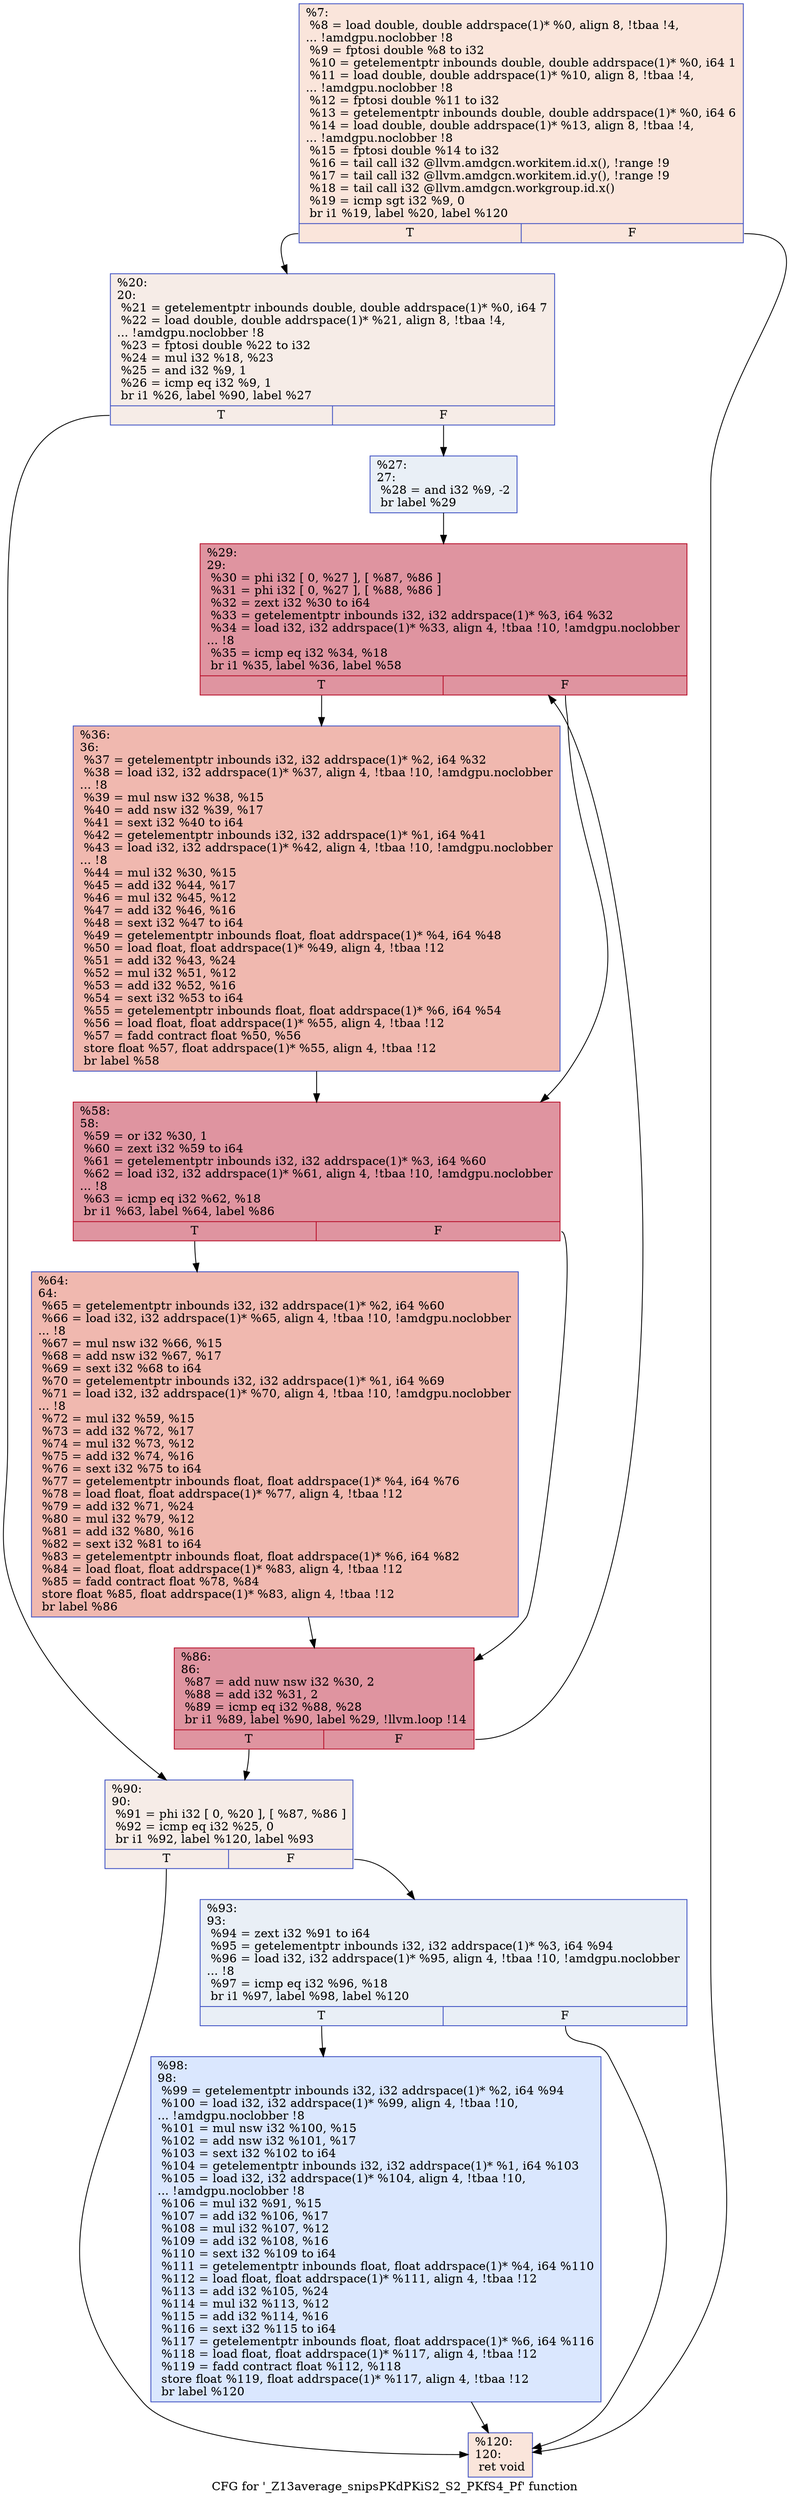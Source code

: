 digraph "CFG for '_Z13average_snipsPKdPKiS2_S2_PKfS4_Pf' function" {
	label="CFG for '_Z13average_snipsPKdPKiS2_S2_PKfS4_Pf' function";

	Node0x6211550 [shape=record,color="#3d50c3ff", style=filled, fillcolor="#f4c5ad70",label="{%7:\l  %8 = load double, double addrspace(1)* %0, align 8, !tbaa !4,\l... !amdgpu.noclobber !8\l  %9 = fptosi double %8 to i32\l  %10 = getelementptr inbounds double, double addrspace(1)* %0, i64 1\l  %11 = load double, double addrspace(1)* %10, align 8, !tbaa !4,\l... !amdgpu.noclobber !8\l  %12 = fptosi double %11 to i32\l  %13 = getelementptr inbounds double, double addrspace(1)* %0, i64 6\l  %14 = load double, double addrspace(1)* %13, align 8, !tbaa !4,\l... !amdgpu.noclobber !8\l  %15 = fptosi double %14 to i32\l  %16 = tail call i32 @llvm.amdgcn.workitem.id.x(), !range !9\l  %17 = tail call i32 @llvm.amdgcn.workitem.id.y(), !range !9\l  %18 = tail call i32 @llvm.amdgcn.workgroup.id.x()\l  %19 = icmp sgt i32 %9, 0\l  br i1 %19, label %20, label %120\l|{<s0>T|<s1>F}}"];
	Node0x6211550:s0 -> Node0x6214840;
	Node0x6211550:s1 -> Node0x62148d0;
	Node0x6214840 [shape=record,color="#3d50c3ff", style=filled, fillcolor="#ead5c970",label="{%20:\l20:                                               \l  %21 = getelementptr inbounds double, double addrspace(1)* %0, i64 7\l  %22 = load double, double addrspace(1)* %21, align 8, !tbaa !4,\l... !amdgpu.noclobber !8\l  %23 = fptosi double %22 to i32\l  %24 = mul i32 %18, %23\l  %25 = and i32 %9, 1\l  %26 = icmp eq i32 %9, 1\l  br i1 %26, label %90, label %27\l|{<s0>T|<s1>F}}"];
	Node0x6214840:s0 -> Node0x6214e10;
	Node0x6214840:s1 -> Node0x6214ea0;
	Node0x6214ea0 [shape=record,color="#3d50c3ff", style=filled, fillcolor="#cedaeb70",label="{%27:\l27:                                               \l  %28 = and i32 %9, -2\l  br label %29\l}"];
	Node0x6214ea0 -> Node0x6215070;
	Node0x6215070 [shape=record,color="#b70d28ff", style=filled, fillcolor="#b70d2870",label="{%29:\l29:                                               \l  %30 = phi i32 [ 0, %27 ], [ %87, %86 ]\l  %31 = phi i32 [ 0, %27 ], [ %88, %86 ]\l  %32 = zext i32 %30 to i64\l  %33 = getelementptr inbounds i32, i32 addrspace(1)* %3, i64 %32\l  %34 = load i32, i32 addrspace(1)* %33, align 4, !tbaa !10, !amdgpu.noclobber\l... !8\l  %35 = icmp eq i32 %34, %18\l  br i1 %35, label %36, label %58\l|{<s0>T|<s1>F}}"];
	Node0x6215070:s0 -> Node0x6215880;
	Node0x6215070:s1 -> Node0x6215910;
	Node0x6215880 [shape=record,color="#3d50c3ff", style=filled, fillcolor="#dc5d4a70",label="{%36:\l36:                                               \l  %37 = getelementptr inbounds i32, i32 addrspace(1)* %2, i64 %32\l  %38 = load i32, i32 addrspace(1)* %37, align 4, !tbaa !10, !amdgpu.noclobber\l... !8\l  %39 = mul nsw i32 %38, %15\l  %40 = add nsw i32 %39, %17\l  %41 = sext i32 %40 to i64\l  %42 = getelementptr inbounds i32, i32 addrspace(1)* %1, i64 %41\l  %43 = load i32, i32 addrspace(1)* %42, align 4, !tbaa !10, !amdgpu.noclobber\l... !8\l  %44 = mul i32 %30, %15\l  %45 = add i32 %44, %17\l  %46 = mul i32 %45, %12\l  %47 = add i32 %46, %16\l  %48 = sext i32 %47 to i64\l  %49 = getelementptr inbounds float, float addrspace(1)* %4, i64 %48\l  %50 = load float, float addrspace(1)* %49, align 4, !tbaa !12\l  %51 = add i32 %43, %24\l  %52 = mul i32 %51, %12\l  %53 = add i32 %52, %16\l  %54 = sext i32 %53 to i64\l  %55 = getelementptr inbounds float, float addrspace(1)* %6, i64 %54\l  %56 = load float, float addrspace(1)* %55, align 4, !tbaa !12\l  %57 = fadd contract float %50, %56\l  store float %57, float addrspace(1)* %55, align 4, !tbaa !12\l  br label %58\l}"];
	Node0x6215880 -> Node0x6215910;
	Node0x6215910 [shape=record,color="#b70d28ff", style=filled, fillcolor="#b70d2870",label="{%58:\l58:                                               \l  %59 = or i32 %30, 1\l  %60 = zext i32 %59 to i64\l  %61 = getelementptr inbounds i32, i32 addrspace(1)* %3, i64 %60\l  %62 = load i32, i32 addrspace(1)* %61, align 4, !tbaa !10, !amdgpu.noclobber\l... !8\l  %63 = icmp eq i32 %62, %18\l  br i1 %63, label %64, label %86\l|{<s0>T|<s1>F}}"];
	Node0x6215910:s0 -> Node0x62176c0;
	Node0x6215910:s1 -> Node0x6215160;
	Node0x62176c0 [shape=record,color="#3d50c3ff", style=filled, fillcolor="#dc5d4a70",label="{%64:\l64:                                               \l  %65 = getelementptr inbounds i32, i32 addrspace(1)* %2, i64 %60\l  %66 = load i32, i32 addrspace(1)* %65, align 4, !tbaa !10, !amdgpu.noclobber\l... !8\l  %67 = mul nsw i32 %66, %15\l  %68 = add nsw i32 %67, %17\l  %69 = sext i32 %68 to i64\l  %70 = getelementptr inbounds i32, i32 addrspace(1)* %1, i64 %69\l  %71 = load i32, i32 addrspace(1)* %70, align 4, !tbaa !10, !amdgpu.noclobber\l... !8\l  %72 = mul i32 %59, %15\l  %73 = add i32 %72, %17\l  %74 = mul i32 %73, %12\l  %75 = add i32 %74, %16\l  %76 = sext i32 %75 to i64\l  %77 = getelementptr inbounds float, float addrspace(1)* %4, i64 %76\l  %78 = load float, float addrspace(1)* %77, align 4, !tbaa !12\l  %79 = add i32 %71, %24\l  %80 = mul i32 %79, %12\l  %81 = add i32 %80, %16\l  %82 = sext i32 %81 to i64\l  %83 = getelementptr inbounds float, float addrspace(1)* %6, i64 %82\l  %84 = load float, float addrspace(1)* %83, align 4, !tbaa !12\l  %85 = fadd contract float %78, %84\l  store float %85, float addrspace(1)* %83, align 4, !tbaa !12\l  br label %86\l}"];
	Node0x62176c0 -> Node0x6215160;
	Node0x6215160 [shape=record,color="#b70d28ff", style=filled, fillcolor="#b70d2870",label="{%86:\l86:                                               \l  %87 = add nuw nsw i32 %30, 2\l  %88 = add i32 %31, 2\l  %89 = icmp eq i32 %88, %28\l  br i1 %89, label %90, label %29, !llvm.loop !14\l|{<s0>T|<s1>F}}"];
	Node0x6215160:s0 -> Node0x6214e10;
	Node0x6215160:s1 -> Node0x6215070;
	Node0x6214e10 [shape=record,color="#3d50c3ff", style=filled, fillcolor="#ead5c970",label="{%90:\l90:                                               \l  %91 = phi i32 [ 0, %20 ], [ %87, %86 ]\l  %92 = icmp eq i32 %25, 0\l  br i1 %92, label %120, label %93\l|{<s0>T|<s1>F}}"];
	Node0x6214e10:s0 -> Node0x62148d0;
	Node0x6214e10:s1 -> Node0x6218a90;
	Node0x6218a90 [shape=record,color="#3d50c3ff", style=filled, fillcolor="#cedaeb70",label="{%93:\l93:                                               \l  %94 = zext i32 %91 to i64\l  %95 = getelementptr inbounds i32, i32 addrspace(1)* %3, i64 %94\l  %96 = load i32, i32 addrspace(1)* %95, align 4, !tbaa !10, !amdgpu.noclobber\l... !8\l  %97 = icmp eq i32 %96, %18\l  br i1 %97, label %98, label %120\l|{<s0>T|<s1>F}}"];
	Node0x6218a90:s0 -> Node0x6218da0;
	Node0x6218a90:s1 -> Node0x62148d0;
	Node0x6218da0 [shape=record,color="#3d50c3ff", style=filled, fillcolor="#abc8fd70",label="{%98:\l98:                                               \l  %99 = getelementptr inbounds i32, i32 addrspace(1)* %2, i64 %94\l  %100 = load i32, i32 addrspace(1)* %99, align 4, !tbaa !10,\l... !amdgpu.noclobber !8\l  %101 = mul nsw i32 %100, %15\l  %102 = add nsw i32 %101, %17\l  %103 = sext i32 %102 to i64\l  %104 = getelementptr inbounds i32, i32 addrspace(1)* %1, i64 %103\l  %105 = load i32, i32 addrspace(1)* %104, align 4, !tbaa !10,\l... !amdgpu.noclobber !8\l  %106 = mul i32 %91, %15\l  %107 = add i32 %106, %17\l  %108 = mul i32 %107, %12\l  %109 = add i32 %108, %16\l  %110 = sext i32 %109 to i64\l  %111 = getelementptr inbounds float, float addrspace(1)* %4, i64 %110\l  %112 = load float, float addrspace(1)* %111, align 4, !tbaa !12\l  %113 = add i32 %105, %24\l  %114 = mul i32 %113, %12\l  %115 = add i32 %114, %16\l  %116 = sext i32 %115 to i64\l  %117 = getelementptr inbounds float, float addrspace(1)* %6, i64 %116\l  %118 = load float, float addrspace(1)* %117, align 4, !tbaa !12\l  %119 = fadd contract float %112, %118\l  store float %119, float addrspace(1)* %117, align 4, !tbaa !12\l  br label %120\l}"];
	Node0x6218da0 -> Node0x62148d0;
	Node0x62148d0 [shape=record,color="#3d50c3ff", style=filled, fillcolor="#f4c5ad70",label="{%120:\l120:                                              \l  ret void\l}"];
}
